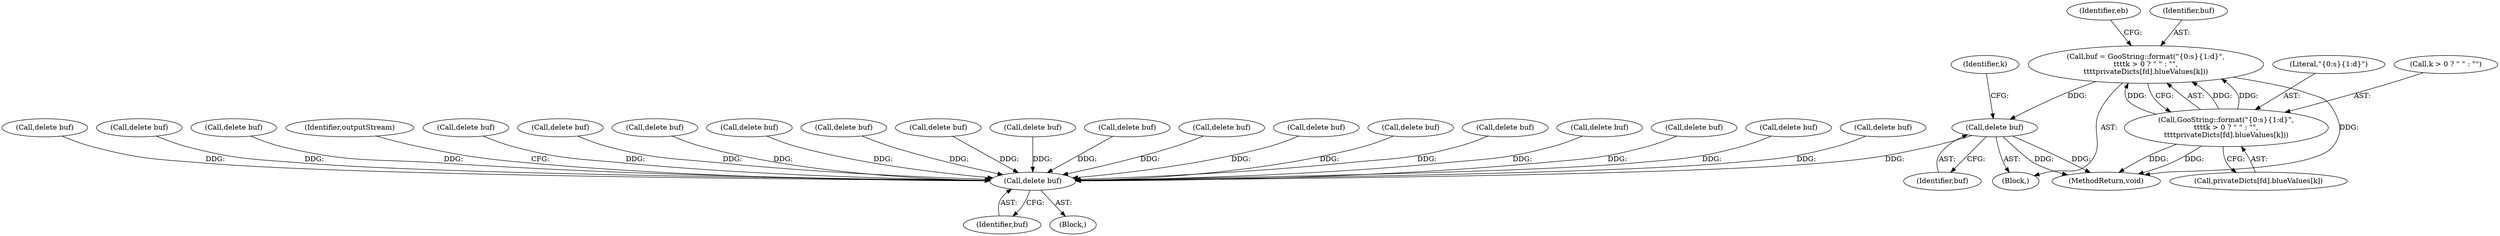 digraph "0_poppler_da63c35549e8852a410946ab016a3f25ac701bdf@pointer" {
"1000637" [label="(Call,buf = GooString::format(\"{0:s}{1:d}\",\n\t\t\t\tk > 0 ? \" \" : \"\",\n\t\t\t\tprivateDicts[fd].blueValues[k]))"];
"1000639" [label="(Call,GooString::format(\"{0:s}{1:d}\",\n\t\t\t\tk > 0 ? \" \" : \"\",\n\t\t\t\tprivateDicts[fd].blueValues[k]))"];
"1000658" [label="(Call,delete buf)"];
"1000355" [label="(Call,delete buf)"];
"1000762" [label="(Call,delete buf)"];
"1000842" [label="(Call,delete buf)"];
"1000658" [label="(Call,delete buf)"];
"1000640" [label="(Literal,\"{0:s}{1:d}\")"];
"1000641" [label="(Call,k > 0 ? \" \" : \"\")"];
"1000912" [label="(Call,delete buf)"];
"1000356" [label="(Identifier,buf)"];
"1000355" [label="(Call,delete buf)"];
"1000295" [label="(Block,)"];
"1001135" [label="(Call,delete buf)"];
"1000529" [label="(Call,delete buf)"];
"1000497" [label="(Call,delete buf)"];
"1000637" [label="(Call,buf = GooString::format(\"{0:s}{1:d}\",\n\t\t\t\tk > 0 ? \" \" : \"\",\n\t\t\t\tprivateDicts[fd].blueValues[k]))"];
"1001111" [label="(Call,delete buf)"];
"1000814" [label="(Call,delete buf)"];
"1000890" [label="(Call,delete buf)"];
"1001087" [label="(Call,delete buf)"];
"1000639" [label="(Call,GooString::format(\"{0:s}{1:d}\",\n\t\t\t\tk > 0 ? \" \" : \"\",\n\t\t\t\tprivateDicts[fd].blueValues[k]))"];
"1000656" [label="(Identifier,eb)"];
"1000934" [label="(Call,delete buf)"];
"1000477" [label="(Call,delete buf)"];
"1000659" [label="(Identifier,buf)"];
"1000866" [label="(Call,delete buf)"];
"1000635" [label="(Identifier,k)"];
"1000710" [label="(Call,delete buf)"];
"1000358" [label="(Identifier,outputStream)"];
"1000982" [label="(Call,delete buf)"];
"1001258" [label="(Call,delete buf)"];
"1000545" [label="(Call,delete buf)"];
"1000638" [label="(Identifier,buf)"];
"1000636" [label="(Block,)"];
"1001034" [label="(Call,delete buf)"];
"1000647" [label="(Call,privateDicts[fd].blueValues[k])"];
"1001475" [label="(MethodReturn,void)"];
"1001063" [label="(Call,delete buf)"];
"1000637" -> "1000636"  [label="AST: "];
"1000637" -> "1000639"  [label="CFG: "];
"1000638" -> "1000637"  [label="AST: "];
"1000639" -> "1000637"  [label="AST: "];
"1000656" -> "1000637"  [label="CFG: "];
"1000637" -> "1001475"  [label="DDG: "];
"1000639" -> "1000637"  [label="DDG: "];
"1000639" -> "1000637"  [label="DDG: "];
"1000639" -> "1000637"  [label="DDG: "];
"1000637" -> "1000658"  [label="DDG: "];
"1000639" -> "1000647"  [label="CFG: "];
"1000640" -> "1000639"  [label="AST: "];
"1000641" -> "1000639"  [label="AST: "];
"1000647" -> "1000639"  [label="AST: "];
"1000639" -> "1001475"  [label="DDG: "];
"1000639" -> "1001475"  [label="DDG: "];
"1000658" -> "1000636"  [label="AST: "];
"1000658" -> "1000659"  [label="CFG: "];
"1000659" -> "1000658"  [label="AST: "];
"1000635" -> "1000658"  [label="CFG: "];
"1000658" -> "1001475"  [label="DDG: "];
"1000658" -> "1001475"  [label="DDG: "];
"1000658" -> "1000355"  [label="DDG: "];
"1000355" -> "1000295"  [label="AST: "];
"1000355" -> "1000356"  [label="CFG: "];
"1000356" -> "1000355"  [label="AST: "];
"1000358" -> "1000355"  [label="CFG: "];
"1000934" -> "1000355"  [label="DDG: "];
"1000497" -> "1000355"  [label="DDG: "];
"1001087" -> "1000355"  [label="DDG: "];
"1000545" -> "1000355"  [label="DDG: "];
"1001034" -> "1000355"  [label="DDG: "];
"1001063" -> "1000355"  [label="DDG: "];
"1001135" -> "1000355"  [label="DDG: "];
"1001258" -> "1000355"  [label="DDG: "];
"1000477" -> "1000355"  [label="DDG: "];
"1000912" -> "1000355"  [label="DDG: "];
"1001111" -> "1000355"  [label="DDG: "];
"1000890" -> "1000355"  [label="DDG: "];
"1000866" -> "1000355"  [label="DDG: "];
"1000710" -> "1000355"  [label="DDG: "];
"1000842" -> "1000355"  [label="DDG: "];
"1000529" -> "1000355"  [label="DDG: "];
"1000814" -> "1000355"  [label="DDG: "];
"1000762" -> "1000355"  [label="DDG: "];
"1000982" -> "1000355"  [label="DDG: "];
}
